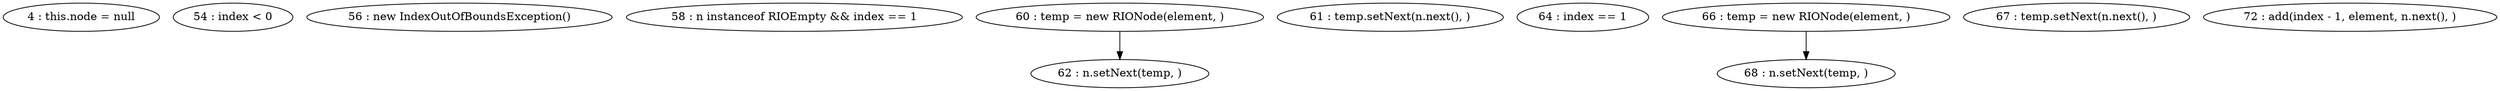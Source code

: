 digraph G {
"4 : this.node = null"
"54 : index < 0"
"56 : new IndexOutOfBoundsException()"
"58 : n instanceof RIOEmpty && index == 1"
"60 : temp = new RIONode(element, )"
"60 : temp = new RIONode(element, )" -> "62 : n.setNext(temp, )"
"61 : temp.setNext(n.next(), )"
"62 : n.setNext(temp, )"
"64 : index == 1"
"66 : temp = new RIONode(element, )"
"66 : temp = new RIONode(element, )" -> "68 : n.setNext(temp, )"
"67 : temp.setNext(n.next(), )"
"68 : n.setNext(temp, )"
"72 : add(index - 1, element, n.next(), )"
}